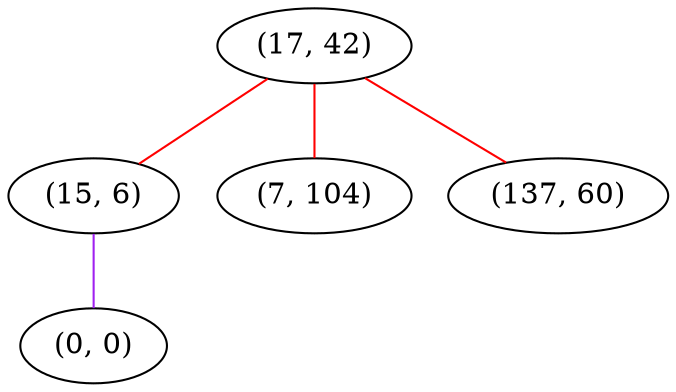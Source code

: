 graph "" {
"(17, 42)";
"(15, 6)";
"(0, 0)";
"(7, 104)";
"(137, 60)";
"(17, 42)" -- "(15, 6)"  [color=red, key=0, weight=1];
"(17, 42)" -- "(7, 104)"  [color=red, key=0, weight=1];
"(17, 42)" -- "(137, 60)"  [color=red, key=0, weight=1];
"(15, 6)" -- "(0, 0)"  [color=purple, key=0, weight=4];
}
